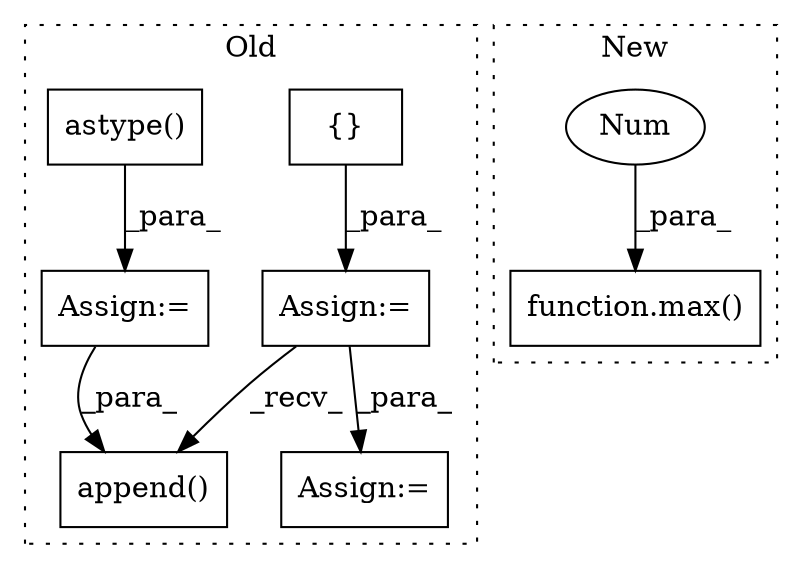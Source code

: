 digraph G {
subgraph cluster0 {
1 [label="{}" a="59" s="4193,4193" l="2,1" shape="box"];
3 [label="Assign:=" a="68" s="4315" l="3" shape="box"];
5 [label="Assign:=" a="68" s="4190" l="3" shape="box"];
6 [label="append()" a="75" s="4205,4224" l="14,1" shape="box"];
7 [label="Assign:=" a="68" s="4147" l="3" shape="box"];
8 [label="astype()" a="75" s="4150,4173" l="13,1" shape="box"];
label = "Old";
style="dotted";
}
subgraph cluster1 {
2 [label="function.max()" a="75" s="7657,7733" l="4,1" shape="box"];
4 [label="Num" a="76" s="7732" l="1" shape="ellipse"];
label = "New";
style="dotted";
}
1 -> 5 [label="_para_"];
4 -> 2 [label="_para_"];
5 -> 6 [label="_recv_"];
5 -> 3 [label="_para_"];
7 -> 6 [label="_para_"];
8 -> 7 [label="_para_"];
}
